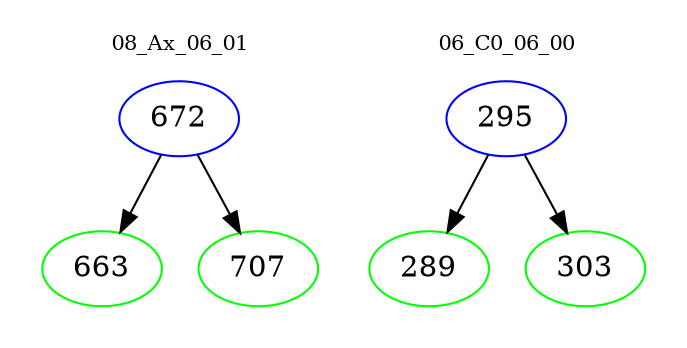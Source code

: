 digraph{
subgraph cluster_0 {
color = white
label = "08_Ax_06_01";
fontsize=10;
T0_672 [label="672", color="blue"]
T0_672 -> T0_663 [color="black"]
T0_663 [label="663", color="green"]
T0_672 -> T0_707 [color="black"]
T0_707 [label="707", color="green"]
}
subgraph cluster_1 {
color = white
label = "06_C0_06_00";
fontsize=10;
T1_295 [label="295", color="blue"]
T1_295 -> T1_289 [color="black"]
T1_289 [label="289", color="green"]
T1_295 -> T1_303 [color="black"]
T1_303 [label="303", color="green"]
}
}
